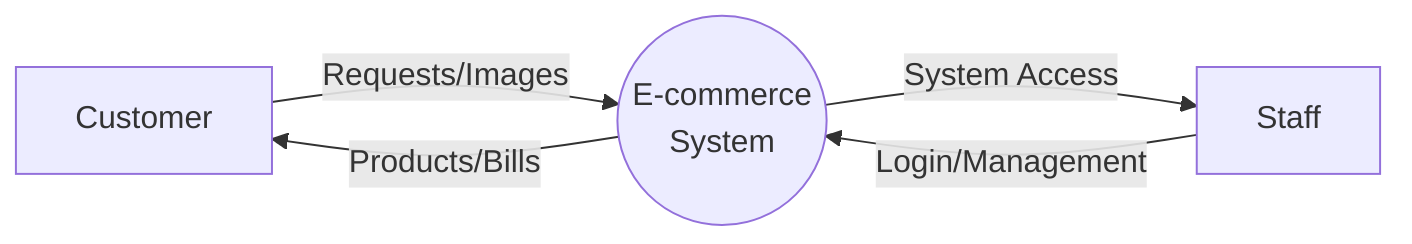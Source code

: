 flowchart LR
    Customer[Customer]
    Staff[Staff]
    System((E-commerce\nSystem))
    
    Customer -->|Requests/Images| System
    System -->|Products/Bills| Customer
    Staff -->|Login/Management| System
    System -->|System Access| Staff